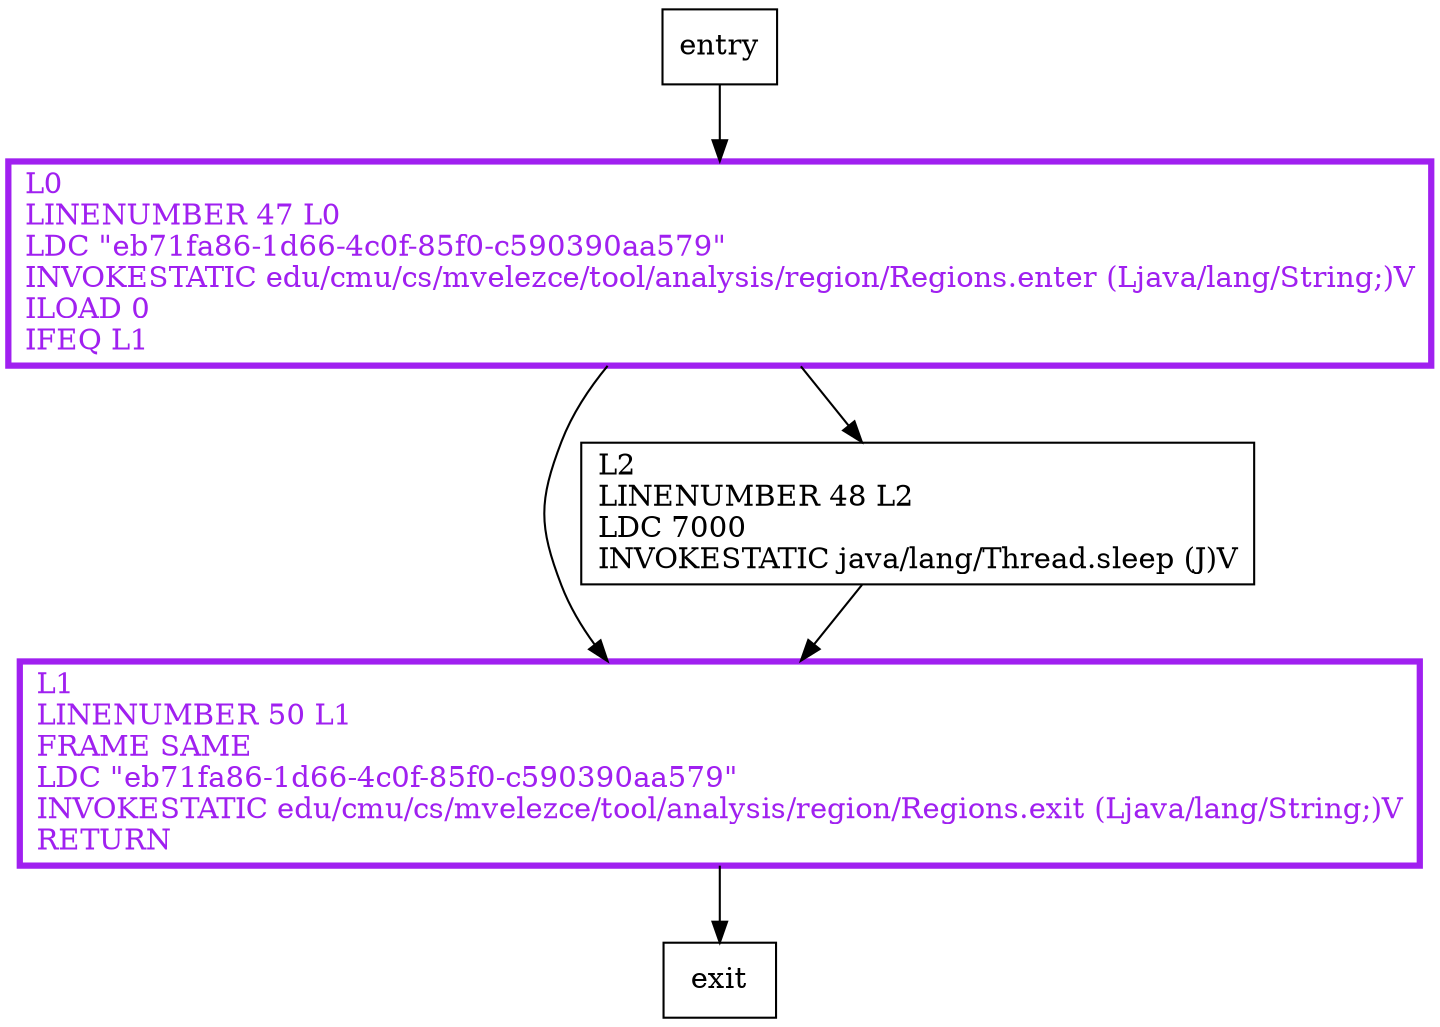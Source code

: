 digraph moo {
node [shape=record];
1608230649 [label="L1\lLINENUMBER 50 L1\lFRAME SAME\lLDC \"eb71fa86-1d66-4c0f-85f0-c590390aa579\"\lINVOKESTATIC edu/cmu/cs/mvelezce/tool/analysis/region/Regions.exit (Ljava/lang/String;)V\lRETURN\l"];
282432134 [label="L2\lLINENUMBER 48 L2\lLDC 7000\lINVOKESTATIC java/lang/Thread.sleep (J)V\l"];
188576144 [label="L0\lLINENUMBER 47 L0\lLDC \"eb71fa86-1d66-4c0f-85f0-c590390aa579\"\lINVOKESTATIC edu/cmu/cs/mvelezce/tool/analysis/region/Regions.enter (Ljava/lang/String;)V\lILOAD 0\lIFEQ L1\l"];
entry;
exit;
entry -> 188576144;
1608230649 -> exit;
282432134 -> 1608230649;
188576144 -> 1608230649;
188576144 -> 282432134;
1608230649[fontcolor="purple", penwidth=3, color="purple"];
188576144[fontcolor="purple", penwidth=3, color="purple"];
}
